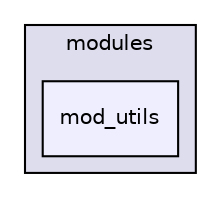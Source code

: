 digraph "leaf/modules/mod_utils" {
  compound=true
  node [ fontsize="10", fontname="Helvetica"];
  edge [ labelfontsize="10", labelfontname="Helvetica"];
  subgraph clusterdir_071e6ab1f7f132df524d1bfe2744eaf2 {
    graph [ bgcolor="#ddddee", pencolor="black", label="modules" fontname="Helvetica", fontsize="10", URL="dir_071e6ab1f7f132df524d1bfe2744eaf2.html"]
  dir_8bdafa7e5217ca143c65e94a3e208021 [shape=box, label="mod_utils", style="filled", fillcolor="#eeeeff", pencolor="black", URL="dir_8bdafa7e5217ca143c65e94a3e208021.html"];
  }
}

